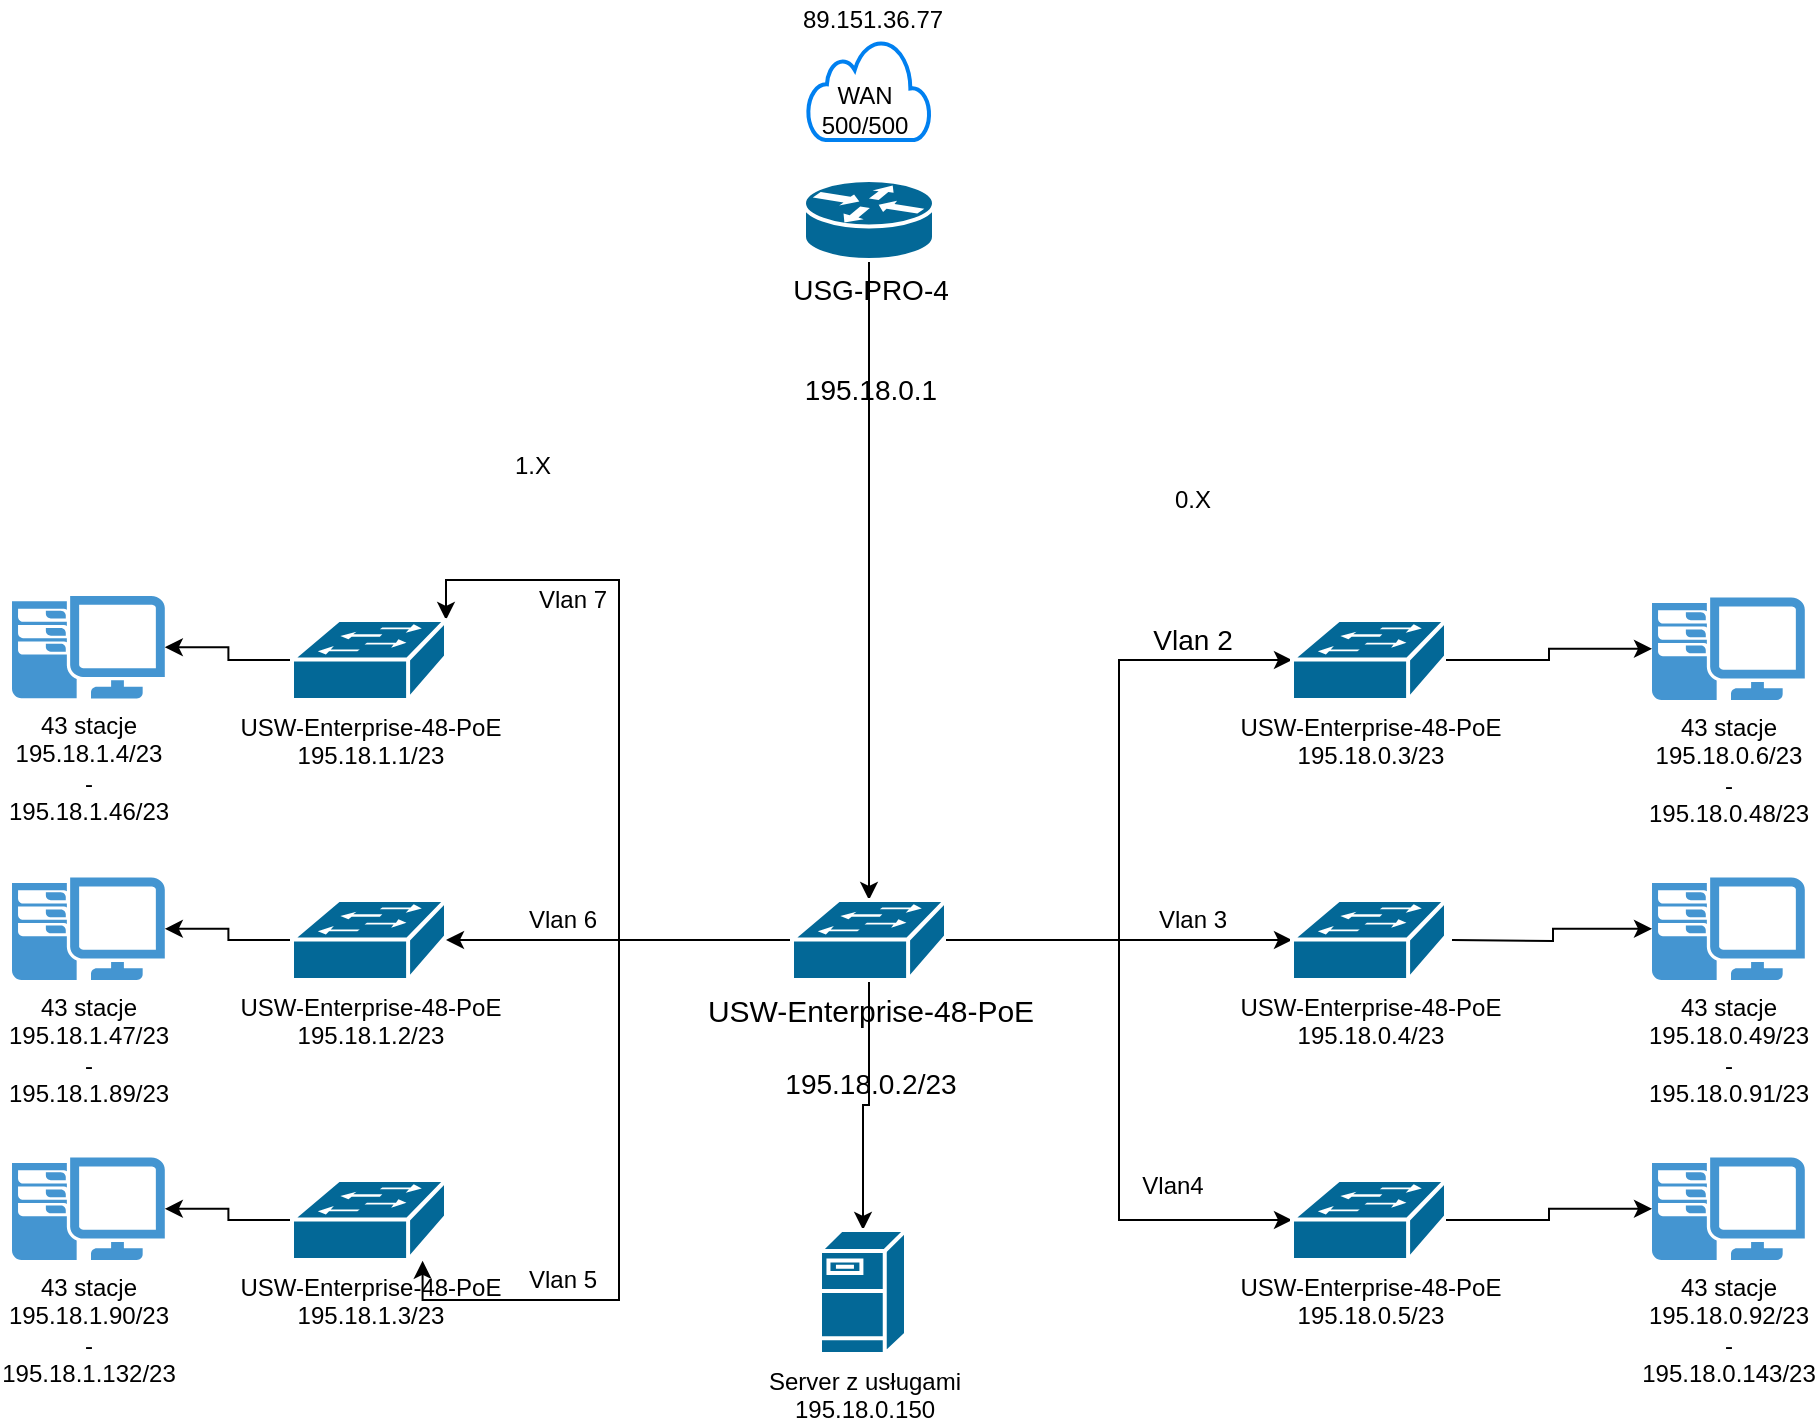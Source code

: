<mxfile version="15.4.0" type="github">
  <diagram id="f6o2FOGRASFLj1vxCPKE" name="Page-1">
    <mxGraphModel dx="1673" dy="939" grid="1" gridSize="10" guides="1" tooltips="1" connect="1" arrows="1" fold="1" page="1" pageScale="1" pageWidth="827" pageHeight="1169" math="0" shadow="0">
      <root>
        <mxCell id="0" />
        <mxCell id="1" parent="0" />
        <mxCell id="o_KLARVnYL17PYb3-e0V-1" value="" style="html=1;verticalLabelPosition=bottom;align=center;labelBackgroundColor=#ffffff;verticalAlign=top;strokeWidth=2;strokeColor=#0080F0;shadow=0;dashed=0;shape=mxgraph.ios7.icons.cloud;" parent="1" vertex="1">
          <mxGeometry x="438" y="270" width="61" height="50" as="geometry" />
        </mxCell>
        <mxCell id="o_KLARVnYL17PYb3-e0V-2" value="&lt;div&gt;WAN&lt;/div&gt;&lt;div&gt;500/500&lt;/div&gt;" style="text;html=1;align=center;verticalAlign=middle;resizable=0;points=[];autosize=1;strokeColor=none;fillColor=none;" parent="1" vertex="1">
          <mxGeometry x="436" y="290" width="60" height="30" as="geometry" />
        </mxCell>
        <mxCell id="o_KLARVnYL17PYb3-e0V-3" style="edgeStyle=orthogonalEdgeStyle;rounded=0;orthogonalLoop=1;jettySize=auto;html=1;" parent="1" source="o_KLARVnYL17PYb3-e0V-4" target="o_KLARVnYL17PYb3-e0V-11" edge="1">
          <mxGeometry relative="1" as="geometry" />
        </mxCell>
        <mxCell id="o_KLARVnYL17PYb3-e0V-4" value="&lt;div style=&quot;font-size: 14px&quot;&gt;&lt;font style=&quot;font-size: 14px&quot;&gt;USG-PRO-4&lt;/font&gt;&lt;/div&gt;&lt;div style=&quot;font-size: 14px&quot;&gt;&lt;font style=&quot;font-size: 14px&quot;&gt;&lt;br&gt;&lt;/font&gt;&lt;/div&gt;&lt;div style=&quot;font-size: 14px&quot;&gt;&lt;font style=&quot;font-size: 14px&quot;&gt;&lt;br&gt;&lt;/font&gt;&lt;/div&gt;&lt;div style=&quot;font-size: 14px&quot;&gt;&lt;font style=&quot;font-size: 14px&quot;&gt;195.18.0.1&lt;br&gt;&lt;/font&gt;&lt;/div&gt;" style="shape=mxgraph.cisco.routers.router;sketch=0;html=1;pointerEvents=1;dashed=0;fillColor=#036897;strokeColor=#ffffff;strokeWidth=2;verticalLabelPosition=bottom;verticalAlign=top;align=center;outlineConnect=0;" parent="1" vertex="1">
          <mxGeometry x="436" y="340" width="65" height="40" as="geometry" />
        </mxCell>
        <mxCell id="o_KLARVnYL17PYb3-e0V-5" style="edgeStyle=orthogonalEdgeStyle;rounded=0;orthogonalLoop=1;jettySize=auto;html=1;" parent="1" source="o_KLARVnYL17PYb3-e0V-11" target="o_KLARVnYL17PYb3-e0V-15" edge="1">
          <mxGeometry relative="1" as="geometry" />
        </mxCell>
        <mxCell id="o_KLARVnYL17PYb3-e0V-6" style="edgeStyle=orthogonalEdgeStyle;rounded=0;orthogonalLoop=1;jettySize=auto;html=1;entryX=1;entryY=0;entryDx=0;entryDy=0;entryPerimeter=0;" parent="1" source="o_KLARVnYL17PYb3-e0V-11" target="o_KLARVnYL17PYb3-e0V-19" edge="1">
          <mxGeometry relative="1" as="geometry" />
        </mxCell>
        <mxCell id="o_KLARVnYL17PYb3-e0V-7" style="edgeStyle=orthogonalEdgeStyle;rounded=0;orthogonalLoop=1;jettySize=auto;html=1;" parent="1" source="o_KLARVnYL17PYb3-e0V-11" target="o_KLARVnYL17PYb3-e0V-21" edge="1">
          <mxGeometry relative="1" as="geometry" />
        </mxCell>
        <mxCell id="o_KLARVnYL17PYb3-e0V-8" style="edgeStyle=orthogonalEdgeStyle;rounded=0;orthogonalLoop=1;jettySize=auto;html=1;entryX=0.848;entryY=1.01;entryDx=0;entryDy=0;entryPerimeter=0;" parent="1" source="o_KLARVnYL17PYb3-e0V-11" target="o_KLARVnYL17PYb3-e0V-23" edge="1">
          <mxGeometry relative="1" as="geometry" />
        </mxCell>
        <mxCell id="o_KLARVnYL17PYb3-e0V-9" style="edgeStyle=orthogonalEdgeStyle;rounded=0;orthogonalLoop=1;jettySize=auto;html=1;entryX=0;entryY=0.5;entryDx=0;entryDy=0;entryPerimeter=0;" parent="1" source="o_KLARVnYL17PYb3-e0V-11" target="o_KLARVnYL17PYb3-e0V-13" edge="1">
          <mxGeometry relative="1" as="geometry" />
        </mxCell>
        <mxCell id="o_KLARVnYL17PYb3-e0V-10" style="edgeStyle=orthogonalEdgeStyle;rounded=0;orthogonalLoop=1;jettySize=auto;html=1;entryX=0;entryY=0.5;entryDx=0;entryDy=0;entryPerimeter=0;" parent="1" source="o_KLARVnYL17PYb3-e0V-11" target="o_KLARVnYL17PYb3-e0V-17" edge="1">
          <mxGeometry relative="1" as="geometry" />
        </mxCell>
        <mxCell id="pFePnnmc8nNFa3hrseSd-2" style="edgeStyle=orthogonalEdgeStyle;rounded=0;orthogonalLoop=1;jettySize=auto;html=1;entryX=0.5;entryY=0;entryDx=0;entryDy=0;entryPerimeter=0;" edge="1" parent="1" source="o_KLARVnYL17PYb3-e0V-11" target="pFePnnmc8nNFa3hrseSd-1">
          <mxGeometry relative="1" as="geometry" />
        </mxCell>
        <mxCell id="o_KLARVnYL17PYb3-e0V-11" value="&lt;div style=&quot;font-size: 15px&quot;&gt;&lt;font style=&quot;font-size: 15px&quot;&gt;&lt;span class=&quot;product-current-sku&quot;&gt;USW-Enterprise-48-PoE&lt;br&gt;&lt;/span&gt;&lt;/font&gt;&lt;/div&gt;&lt;div style=&quot;font-size: 15px&quot;&gt;&lt;br&gt;&lt;/div&gt;&lt;span style=&quot;font-size: 14px&quot;&gt;195.18.0.2/23&lt;/span&gt;&lt;font style=&quot;font-size: 15px&quot;&gt;&lt;br&gt;&lt;/font&gt;" style="shape=mxgraph.cisco.switches.workgroup_switch;sketch=0;html=1;pointerEvents=1;dashed=0;fillColor=#036897;strokeColor=#ffffff;strokeWidth=2;verticalLabelPosition=bottom;verticalAlign=top;align=center;outlineConnect=0;" parent="1" vertex="1">
          <mxGeometry x="430" y="700" width="77" height="40" as="geometry" />
        </mxCell>
        <mxCell id="o_KLARVnYL17PYb3-e0V-12" value="" style="edgeStyle=orthogonalEdgeStyle;rounded=0;orthogonalLoop=1;jettySize=auto;html=1;" parent="1" source="o_KLARVnYL17PYb3-e0V-13" target="o_KLARVnYL17PYb3-e0V-27" edge="1">
          <mxGeometry relative="1" as="geometry" />
        </mxCell>
        <mxCell id="o_KLARVnYL17PYb3-e0V-13" value="&lt;span class=&quot;product-current-sku&quot;&gt;USW-Enterprise-48-PoE&lt;br&gt;195.18.0.3/23&lt;br&gt;&lt;/span&gt;" style="shape=mxgraph.cisco.switches.workgroup_switch;sketch=0;html=1;pointerEvents=1;dashed=0;fillColor=#036897;strokeColor=#ffffff;strokeWidth=2;verticalLabelPosition=bottom;verticalAlign=top;align=center;outlineConnect=0;" parent="1" vertex="1">
          <mxGeometry x="680" y="560" width="77" height="40" as="geometry" />
        </mxCell>
        <mxCell id="o_KLARVnYL17PYb3-e0V-14" value="" style="edgeStyle=orthogonalEdgeStyle;rounded=0;orthogonalLoop=1;jettySize=auto;html=1;" parent="1" target="o_KLARVnYL17PYb3-e0V-28" edge="1">
          <mxGeometry relative="1" as="geometry">
            <mxPoint x="760" y="720" as="sourcePoint" />
          </mxGeometry>
        </mxCell>
        <mxCell id="o_KLARVnYL17PYb3-e0V-15" value="&lt;span class=&quot;product-current-sku&quot;&gt;USW-Enterprise-48-PoE&lt;br&gt;195.18.0.4/23&lt;br&gt;&lt;/span&gt;" style="shape=mxgraph.cisco.switches.workgroup_switch;sketch=0;html=1;pointerEvents=1;dashed=0;fillColor=#036897;strokeColor=#ffffff;strokeWidth=2;verticalLabelPosition=bottom;verticalAlign=top;align=center;outlineConnect=0;" parent="1" vertex="1">
          <mxGeometry x="680" y="700" width="77" height="40" as="geometry" />
        </mxCell>
        <mxCell id="o_KLARVnYL17PYb3-e0V-16" value="" style="edgeStyle=orthogonalEdgeStyle;rounded=0;orthogonalLoop=1;jettySize=auto;html=1;" parent="1" source="o_KLARVnYL17PYb3-e0V-17" target="o_KLARVnYL17PYb3-e0V-29" edge="1">
          <mxGeometry relative="1" as="geometry" />
        </mxCell>
        <mxCell id="o_KLARVnYL17PYb3-e0V-17" value="&lt;span class=&quot;product-current-sku&quot;&gt;USW-Enterprise-48-PoE&lt;br&gt;195.18.0.5/23&lt;br&gt;&lt;/span&gt;" style="shape=mxgraph.cisco.switches.workgroup_switch;sketch=0;html=1;pointerEvents=1;dashed=0;fillColor=#036897;strokeColor=#ffffff;strokeWidth=2;verticalLabelPosition=bottom;verticalAlign=top;align=center;outlineConnect=0;" parent="1" vertex="1">
          <mxGeometry x="680" y="840" width="77" height="40" as="geometry" />
        </mxCell>
        <mxCell id="o_KLARVnYL17PYb3-e0V-18" value="" style="edgeStyle=orthogonalEdgeStyle;rounded=0;orthogonalLoop=1;jettySize=auto;html=1;" parent="1" source="o_KLARVnYL17PYb3-e0V-19" target="o_KLARVnYL17PYb3-e0V-24" edge="1">
          <mxGeometry relative="1" as="geometry" />
        </mxCell>
        <mxCell id="o_KLARVnYL17PYb3-e0V-19" value="USW-Enterprise-48-PoE&lt;br&gt;195.18.1.1/23" style="shape=mxgraph.cisco.switches.workgroup_switch;sketch=0;html=1;pointerEvents=1;dashed=0;fillColor=#036897;strokeColor=#ffffff;strokeWidth=2;verticalLabelPosition=bottom;verticalAlign=top;align=center;outlineConnect=0;" parent="1" vertex="1">
          <mxGeometry x="180" y="560" width="77" height="40" as="geometry" />
        </mxCell>
        <mxCell id="o_KLARVnYL17PYb3-e0V-20" value="" style="edgeStyle=orthogonalEdgeStyle;rounded=0;orthogonalLoop=1;jettySize=auto;html=1;" parent="1" source="o_KLARVnYL17PYb3-e0V-21" target="o_KLARVnYL17PYb3-e0V-25" edge="1">
          <mxGeometry relative="1" as="geometry" />
        </mxCell>
        <mxCell id="o_KLARVnYL17PYb3-e0V-21" value="USW-Enterprise-48-PoE&lt;br&gt;195.18.1.2/23" style="shape=mxgraph.cisco.switches.workgroup_switch;sketch=0;html=1;pointerEvents=1;dashed=0;fillColor=#036897;strokeColor=#ffffff;strokeWidth=2;verticalLabelPosition=bottom;verticalAlign=top;align=center;outlineConnect=0;" parent="1" vertex="1">
          <mxGeometry x="180" y="700" width="77" height="40" as="geometry" />
        </mxCell>
        <mxCell id="o_KLARVnYL17PYb3-e0V-22" value="" style="edgeStyle=orthogonalEdgeStyle;rounded=0;orthogonalLoop=1;jettySize=auto;html=1;" parent="1" source="o_KLARVnYL17PYb3-e0V-23" target="o_KLARVnYL17PYb3-e0V-26" edge="1">
          <mxGeometry relative="1" as="geometry" />
        </mxCell>
        <mxCell id="o_KLARVnYL17PYb3-e0V-23" value="&lt;span class=&quot;product-current-sku&quot;&gt;USW-Enterprise-48-PoE&lt;br&gt;195.18.1.3&lt;span&gt;/23&lt;/span&gt;&lt;br&gt;&lt;br&gt;&lt;/span&gt;" style="shape=mxgraph.cisco.switches.workgroup_switch;sketch=0;html=1;pointerEvents=1;dashed=0;fillColor=#036897;strokeColor=#ffffff;strokeWidth=2;verticalLabelPosition=bottom;verticalAlign=top;align=center;outlineConnect=0;" parent="1" vertex="1">
          <mxGeometry x="180" y="840" width="77" height="40" as="geometry" />
        </mxCell>
        <mxCell id="o_KLARVnYL17PYb3-e0V-24" value="43 stacje&lt;br&gt;195.18.1.4/23&lt;br&gt;-&lt;br&gt;195.18.1.46/23" style="pointerEvents=1;shadow=0;dashed=0;html=1;strokeColor=none;fillColor=#4495D1;labelPosition=center;verticalLabelPosition=bottom;verticalAlign=top;align=center;outlineConnect=0;shape=mxgraph.veeam.2d.workstation;" parent="1" vertex="1">
          <mxGeometry x="40" y="548" width="76.4" height="51.2" as="geometry" />
        </mxCell>
        <mxCell id="o_KLARVnYL17PYb3-e0V-25" value="43 stacje&lt;br&gt;195.18.1.47/23&lt;br&gt;-&lt;br&gt;195.18.1.89/23" style="pointerEvents=1;shadow=0;dashed=0;html=1;strokeColor=none;fillColor=#4495D1;labelPosition=center;verticalLabelPosition=bottom;verticalAlign=top;align=center;outlineConnect=0;shape=mxgraph.veeam.2d.workstation;" parent="1" vertex="1">
          <mxGeometry x="40" y="688.8" width="76.4" height="51.2" as="geometry" />
        </mxCell>
        <mxCell id="o_KLARVnYL17PYb3-e0V-26" value="43 stacje&lt;br&gt;195.18.1.90/23&lt;br&gt;-&lt;br&gt;195.18.1.132/23" style="pointerEvents=1;shadow=0;dashed=0;html=1;strokeColor=none;fillColor=#4495D1;labelPosition=center;verticalLabelPosition=bottom;verticalAlign=top;align=center;outlineConnect=0;shape=mxgraph.veeam.2d.workstation;" parent="1" vertex="1">
          <mxGeometry x="40" y="828.8" width="76.4" height="51.2" as="geometry" />
        </mxCell>
        <mxCell id="o_KLARVnYL17PYb3-e0V-27" value="43 stacje&lt;br&gt;195.18.0.6/23&lt;br&gt;-&lt;br&gt;195.18.0.48/23" style="pointerEvents=1;shadow=0;dashed=0;html=1;strokeColor=none;fillColor=#4495D1;labelPosition=center;verticalLabelPosition=bottom;verticalAlign=top;align=center;outlineConnect=0;shape=mxgraph.veeam.2d.workstation;" parent="1" vertex="1">
          <mxGeometry x="860" y="548.8" width="76.4" height="51.2" as="geometry" />
        </mxCell>
        <mxCell id="o_KLARVnYL17PYb3-e0V-28" value="43 stacje&lt;br&gt;195.18.0.49/23&lt;br&gt;-&lt;br&gt;195.18.0.91/23" style="pointerEvents=1;shadow=0;dashed=0;html=1;strokeColor=none;fillColor=#4495D1;labelPosition=center;verticalLabelPosition=bottom;verticalAlign=top;align=center;outlineConnect=0;shape=mxgraph.veeam.2d.workstation;" parent="1" vertex="1">
          <mxGeometry x="860" y="688.8" width="76.4" height="51.2" as="geometry" />
        </mxCell>
        <mxCell id="o_KLARVnYL17PYb3-e0V-29" value="43 stacje&lt;br&gt;195.18.0.92/23&lt;br&gt;-&lt;br&gt;195.18.0.143/23" style="pointerEvents=1;shadow=0;dashed=0;html=1;strokeColor=none;fillColor=#4495D1;labelPosition=center;verticalLabelPosition=bottom;verticalAlign=top;align=center;outlineConnect=0;shape=mxgraph.veeam.2d.workstation;" parent="1" vertex="1">
          <mxGeometry x="860" y="828.8" width="76.4" height="51.2" as="geometry" />
        </mxCell>
        <mxCell id="o_KLARVnYL17PYb3-e0V-30" value="89.151.36.77" style="text;html=1;align=center;verticalAlign=middle;resizable=0;points=[];autosize=1;strokeColor=none;fillColor=none;" parent="1" vertex="1">
          <mxGeometry x="425" y="250" width="90" height="20" as="geometry" />
        </mxCell>
        <mxCell id="o_KLARVnYL17PYb3-e0V-31" value="&lt;font style=&quot;font-size: 14px&quot;&gt;Vlan 2&lt;br&gt;&lt;/font&gt;" style="text;html=1;align=center;verticalAlign=middle;resizable=0;points=[];autosize=1;strokeColor=none;fillColor=none;" parent="1" vertex="1">
          <mxGeometry x="600" y="560" width="60" height="20" as="geometry" />
        </mxCell>
        <mxCell id="o_KLARVnYL17PYb3-e0V-32" value="Vlan 3" style="text;html=1;align=center;verticalAlign=middle;resizable=0;points=[];autosize=1;strokeColor=none;fillColor=none;" parent="1" vertex="1">
          <mxGeometry x="605" y="700" width="50" height="20" as="geometry" />
        </mxCell>
        <mxCell id="o_KLARVnYL17PYb3-e0V-33" value="&lt;div&gt;Vlan4&lt;/div&gt;&lt;div&gt;&lt;br&gt;&lt;/div&gt;" style="text;html=1;align=center;verticalAlign=middle;resizable=0;points=[];autosize=1;strokeColor=none;fillColor=none;" parent="1" vertex="1">
          <mxGeometry x="595" y="835" width="50" height="30" as="geometry" />
        </mxCell>
        <mxCell id="o_KLARVnYL17PYb3-e0V-34" value="&lt;div&gt;Vlan 5&lt;/div&gt;" style="text;html=1;align=center;verticalAlign=middle;resizable=0;points=[];autosize=1;strokeColor=none;fillColor=none;" parent="1" vertex="1">
          <mxGeometry x="290" y="880" width="50" height="20" as="geometry" />
        </mxCell>
        <mxCell id="o_KLARVnYL17PYb3-e0V-35" value="Vlan 6" style="text;html=1;align=center;verticalAlign=middle;resizable=0;points=[];autosize=1;strokeColor=none;fillColor=none;" parent="1" vertex="1">
          <mxGeometry x="290" y="700" width="50" height="20" as="geometry" />
        </mxCell>
        <mxCell id="o_KLARVnYL17PYb3-e0V-36" value="Vlan 7" style="text;html=1;align=center;verticalAlign=middle;resizable=0;points=[];autosize=1;strokeColor=none;fillColor=none;" parent="1" vertex="1">
          <mxGeometry x="295" y="540" width="50" height="20" as="geometry" />
        </mxCell>
        <mxCell id="o_KLARVnYL17PYb3-e0V-37" value="0.X" style="text;html=1;align=center;verticalAlign=middle;resizable=0;points=[];autosize=1;strokeColor=none;fillColor=none;" parent="1" vertex="1">
          <mxGeometry x="615" y="490" width="30" height="20" as="geometry" />
        </mxCell>
        <mxCell id="o_KLARVnYL17PYb3-e0V-38" value="&lt;div&gt;1.X&lt;/div&gt;&lt;div&gt;&lt;br&gt;&lt;/div&gt;" style="text;html=1;align=center;verticalAlign=middle;resizable=0;points=[];autosize=1;strokeColor=none;fillColor=none;" parent="1" vertex="1">
          <mxGeometry x="285" y="475" width="30" height="30" as="geometry" />
        </mxCell>
        <mxCell id="pFePnnmc8nNFa3hrseSd-1" value="Server z usługami&lt;br&gt;195.18.0.150" style="shape=mxgraph.cisco.servers.fileserver;sketch=0;html=1;pointerEvents=1;dashed=0;fillColor=#036897;strokeColor=#ffffff;strokeWidth=2;verticalLabelPosition=bottom;verticalAlign=top;align=center;outlineConnect=0;" vertex="1" parent="1">
          <mxGeometry x="444" y="865" width="43" height="62" as="geometry" />
        </mxCell>
      </root>
    </mxGraphModel>
  </diagram>
</mxfile>
